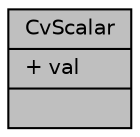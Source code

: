 digraph "CvScalar"
{
 // LATEX_PDF_SIZE
  edge [fontname="Helvetica",fontsize="10",labelfontname="Helvetica",labelfontsize="10"];
  node [fontname="Helvetica",fontsize="10",shape=record];
  Node1 [label="{CvScalar\n|+ val\l|}",height=0.2,width=0.4,color="black", fillcolor="grey75", style="filled", fontcolor="black",tooltip=" "];
}

